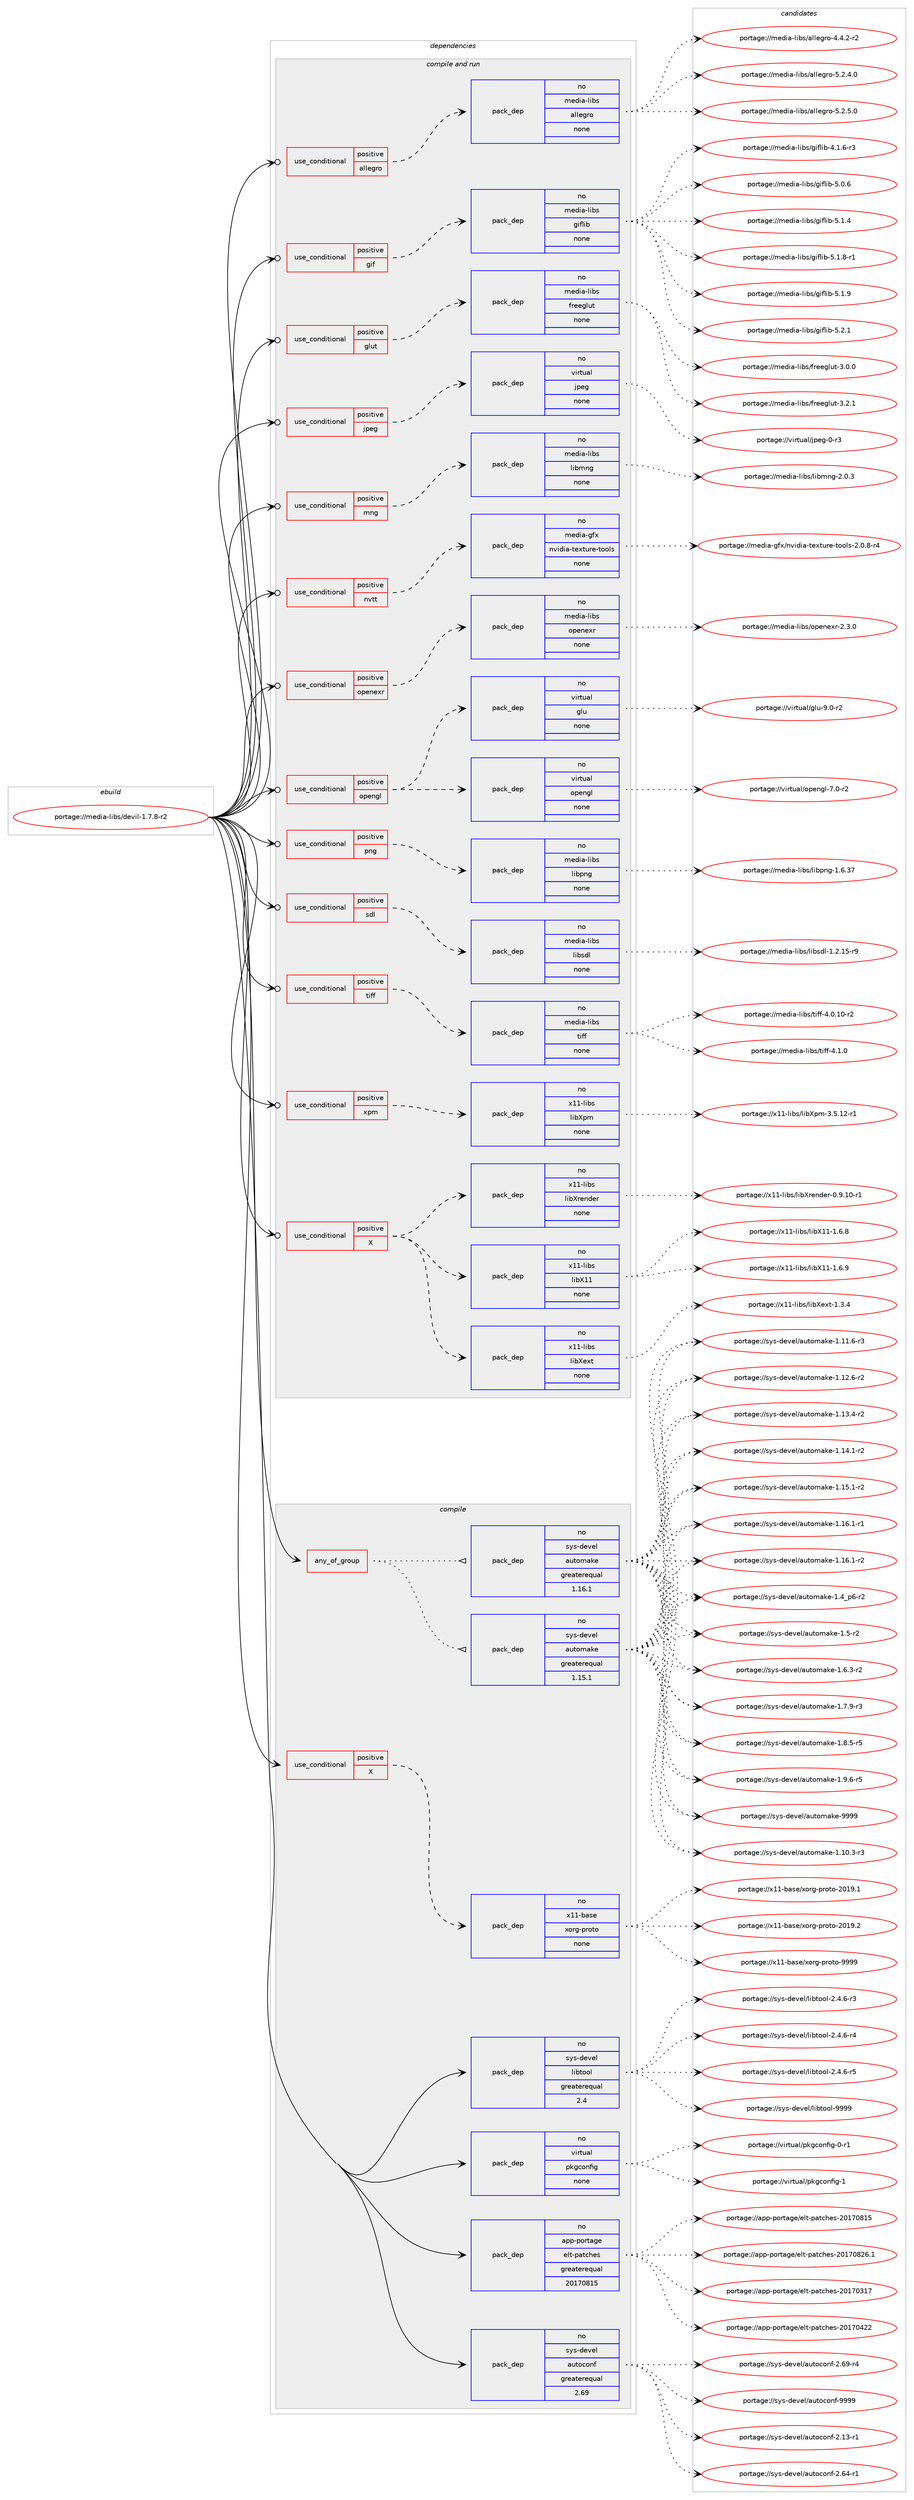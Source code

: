 digraph prolog {

# *************
# Graph options
# *************

newrank=true;
concentrate=true;
compound=true;
graph [rankdir=LR,fontname=Helvetica,fontsize=10,ranksep=1.5];#, ranksep=2.5, nodesep=0.2];
edge  [arrowhead=vee];
node  [fontname=Helvetica,fontsize=10];

# **********
# The ebuild
# **********

subgraph cluster_leftcol {
color=gray;
rank=same;
label=<<i>ebuild</i>>;
id [label="portage://media-libs/devil-1.7.8-r2", color=red, width=4, href="../media-libs/devil-1.7.8-r2.svg"];
}

# ****************
# The dependencies
# ****************

subgraph cluster_midcol {
color=gray;
label=<<i>dependencies</i>>;
subgraph cluster_compile {
fillcolor="#eeeeee";
style=filled;
label=<<i>compile</i>>;
subgraph any5004 {
dependency318003 [label=<<TABLE BORDER="0" CELLBORDER="1" CELLSPACING="0" CELLPADDING="4"><TR><TD CELLPADDING="10">any_of_group</TD></TR></TABLE>>, shape=none, color=red];subgraph pack233529 {
dependency318004 [label=<<TABLE BORDER="0" CELLBORDER="1" CELLSPACING="0" CELLPADDING="4" WIDTH="220"><TR><TD ROWSPAN="6" CELLPADDING="30">pack_dep</TD></TR><TR><TD WIDTH="110">no</TD></TR><TR><TD>sys-devel</TD></TR><TR><TD>automake</TD></TR><TR><TD>greaterequal</TD></TR><TR><TD>1.16.1</TD></TR></TABLE>>, shape=none, color=blue];
}
dependency318003:e -> dependency318004:w [weight=20,style="dotted",arrowhead="oinv"];
subgraph pack233530 {
dependency318005 [label=<<TABLE BORDER="0" CELLBORDER="1" CELLSPACING="0" CELLPADDING="4" WIDTH="220"><TR><TD ROWSPAN="6" CELLPADDING="30">pack_dep</TD></TR><TR><TD WIDTH="110">no</TD></TR><TR><TD>sys-devel</TD></TR><TR><TD>automake</TD></TR><TR><TD>greaterequal</TD></TR><TR><TD>1.15.1</TD></TR></TABLE>>, shape=none, color=blue];
}
dependency318003:e -> dependency318005:w [weight=20,style="dotted",arrowhead="oinv"];
}
id:e -> dependency318003:w [weight=20,style="solid",arrowhead="vee"];
subgraph cond79354 {
dependency318006 [label=<<TABLE BORDER="0" CELLBORDER="1" CELLSPACING="0" CELLPADDING="4"><TR><TD ROWSPAN="3" CELLPADDING="10">use_conditional</TD></TR><TR><TD>positive</TD></TR><TR><TD>X</TD></TR></TABLE>>, shape=none, color=red];
subgraph pack233531 {
dependency318007 [label=<<TABLE BORDER="0" CELLBORDER="1" CELLSPACING="0" CELLPADDING="4" WIDTH="220"><TR><TD ROWSPAN="6" CELLPADDING="30">pack_dep</TD></TR><TR><TD WIDTH="110">no</TD></TR><TR><TD>x11-base</TD></TR><TR><TD>xorg-proto</TD></TR><TR><TD>none</TD></TR><TR><TD></TD></TR></TABLE>>, shape=none, color=blue];
}
dependency318006:e -> dependency318007:w [weight=20,style="dashed",arrowhead="vee"];
}
id:e -> dependency318006:w [weight=20,style="solid",arrowhead="vee"];
subgraph pack233532 {
dependency318008 [label=<<TABLE BORDER="0" CELLBORDER="1" CELLSPACING="0" CELLPADDING="4" WIDTH="220"><TR><TD ROWSPAN="6" CELLPADDING="30">pack_dep</TD></TR><TR><TD WIDTH="110">no</TD></TR><TR><TD>app-portage</TD></TR><TR><TD>elt-patches</TD></TR><TR><TD>greaterequal</TD></TR><TR><TD>20170815</TD></TR></TABLE>>, shape=none, color=blue];
}
id:e -> dependency318008:w [weight=20,style="solid",arrowhead="vee"];
subgraph pack233533 {
dependency318009 [label=<<TABLE BORDER="0" CELLBORDER="1" CELLSPACING="0" CELLPADDING="4" WIDTH="220"><TR><TD ROWSPAN="6" CELLPADDING="30">pack_dep</TD></TR><TR><TD WIDTH="110">no</TD></TR><TR><TD>sys-devel</TD></TR><TR><TD>autoconf</TD></TR><TR><TD>greaterequal</TD></TR><TR><TD>2.69</TD></TR></TABLE>>, shape=none, color=blue];
}
id:e -> dependency318009:w [weight=20,style="solid",arrowhead="vee"];
subgraph pack233534 {
dependency318010 [label=<<TABLE BORDER="0" CELLBORDER="1" CELLSPACING="0" CELLPADDING="4" WIDTH="220"><TR><TD ROWSPAN="6" CELLPADDING="30">pack_dep</TD></TR><TR><TD WIDTH="110">no</TD></TR><TR><TD>sys-devel</TD></TR><TR><TD>libtool</TD></TR><TR><TD>greaterequal</TD></TR><TR><TD>2.4</TD></TR></TABLE>>, shape=none, color=blue];
}
id:e -> dependency318010:w [weight=20,style="solid",arrowhead="vee"];
subgraph pack233535 {
dependency318011 [label=<<TABLE BORDER="0" CELLBORDER="1" CELLSPACING="0" CELLPADDING="4" WIDTH="220"><TR><TD ROWSPAN="6" CELLPADDING="30">pack_dep</TD></TR><TR><TD WIDTH="110">no</TD></TR><TR><TD>virtual</TD></TR><TR><TD>pkgconfig</TD></TR><TR><TD>none</TD></TR><TR><TD></TD></TR></TABLE>>, shape=none, color=blue];
}
id:e -> dependency318011:w [weight=20,style="solid",arrowhead="vee"];
}
subgraph cluster_compileandrun {
fillcolor="#eeeeee";
style=filled;
label=<<i>compile and run</i>>;
subgraph cond79355 {
dependency318012 [label=<<TABLE BORDER="0" CELLBORDER="1" CELLSPACING="0" CELLPADDING="4"><TR><TD ROWSPAN="3" CELLPADDING="10">use_conditional</TD></TR><TR><TD>positive</TD></TR><TR><TD>X</TD></TR></TABLE>>, shape=none, color=red];
subgraph pack233536 {
dependency318013 [label=<<TABLE BORDER="0" CELLBORDER="1" CELLSPACING="0" CELLPADDING="4" WIDTH="220"><TR><TD ROWSPAN="6" CELLPADDING="30">pack_dep</TD></TR><TR><TD WIDTH="110">no</TD></TR><TR><TD>x11-libs</TD></TR><TR><TD>libXext</TD></TR><TR><TD>none</TD></TR><TR><TD></TD></TR></TABLE>>, shape=none, color=blue];
}
dependency318012:e -> dependency318013:w [weight=20,style="dashed",arrowhead="vee"];
subgraph pack233537 {
dependency318014 [label=<<TABLE BORDER="0" CELLBORDER="1" CELLSPACING="0" CELLPADDING="4" WIDTH="220"><TR><TD ROWSPAN="6" CELLPADDING="30">pack_dep</TD></TR><TR><TD WIDTH="110">no</TD></TR><TR><TD>x11-libs</TD></TR><TR><TD>libX11</TD></TR><TR><TD>none</TD></TR><TR><TD></TD></TR></TABLE>>, shape=none, color=blue];
}
dependency318012:e -> dependency318014:w [weight=20,style="dashed",arrowhead="vee"];
subgraph pack233538 {
dependency318015 [label=<<TABLE BORDER="0" CELLBORDER="1" CELLSPACING="0" CELLPADDING="4" WIDTH="220"><TR><TD ROWSPAN="6" CELLPADDING="30">pack_dep</TD></TR><TR><TD WIDTH="110">no</TD></TR><TR><TD>x11-libs</TD></TR><TR><TD>libXrender</TD></TR><TR><TD>none</TD></TR><TR><TD></TD></TR></TABLE>>, shape=none, color=blue];
}
dependency318012:e -> dependency318015:w [weight=20,style="dashed",arrowhead="vee"];
}
id:e -> dependency318012:w [weight=20,style="solid",arrowhead="odotvee"];
subgraph cond79356 {
dependency318016 [label=<<TABLE BORDER="0" CELLBORDER="1" CELLSPACING="0" CELLPADDING="4"><TR><TD ROWSPAN="3" CELLPADDING="10">use_conditional</TD></TR><TR><TD>positive</TD></TR><TR><TD>allegro</TD></TR></TABLE>>, shape=none, color=red];
subgraph pack233539 {
dependency318017 [label=<<TABLE BORDER="0" CELLBORDER="1" CELLSPACING="0" CELLPADDING="4" WIDTH="220"><TR><TD ROWSPAN="6" CELLPADDING="30">pack_dep</TD></TR><TR><TD WIDTH="110">no</TD></TR><TR><TD>media-libs</TD></TR><TR><TD>allegro</TD></TR><TR><TD>none</TD></TR><TR><TD></TD></TR></TABLE>>, shape=none, color=blue];
}
dependency318016:e -> dependency318017:w [weight=20,style="dashed",arrowhead="vee"];
}
id:e -> dependency318016:w [weight=20,style="solid",arrowhead="odotvee"];
subgraph cond79357 {
dependency318018 [label=<<TABLE BORDER="0" CELLBORDER="1" CELLSPACING="0" CELLPADDING="4"><TR><TD ROWSPAN="3" CELLPADDING="10">use_conditional</TD></TR><TR><TD>positive</TD></TR><TR><TD>gif</TD></TR></TABLE>>, shape=none, color=red];
subgraph pack233540 {
dependency318019 [label=<<TABLE BORDER="0" CELLBORDER="1" CELLSPACING="0" CELLPADDING="4" WIDTH="220"><TR><TD ROWSPAN="6" CELLPADDING="30">pack_dep</TD></TR><TR><TD WIDTH="110">no</TD></TR><TR><TD>media-libs</TD></TR><TR><TD>giflib</TD></TR><TR><TD>none</TD></TR><TR><TD></TD></TR></TABLE>>, shape=none, color=blue];
}
dependency318018:e -> dependency318019:w [weight=20,style="dashed",arrowhead="vee"];
}
id:e -> dependency318018:w [weight=20,style="solid",arrowhead="odotvee"];
subgraph cond79358 {
dependency318020 [label=<<TABLE BORDER="0" CELLBORDER="1" CELLSPACING="0" CELLPADDING="4"><TR><TD ROWSPAN="3" CELLPADDING="10">use_conditional</TD></TR><TR><TD>positive</TD></TR><TR><TD>glut</TD></TR></TABLE>>, shape=none, color=red];
subgraph pack233541 {
dependency318021 [label=<<TABLE BORDER="0" CELLBORDER="1" CELLSPACING="0" CELLPADDING="4" WIDTH="220"><TR><TD ROWSPAN="6" CELLPADDING="30">pack_dep</TD></TR><TR><TD WIDTH="110">no</TD></TR><TR><TD>media-libs</TD></TR><TR><TD>freeglut</TD></TR><TR><TD>none</TD></TR><TR><TD></TD></TR></TABLE>>, shape=none, color=blue];
}
dependency318020:e -> dependency318021:w [weight=20,style="dashed",arrowhead="vee"];
}
id:e -> dependency318020:w [weight=20,style="solid",arrowhead="odotvee"];
subgraph cond79359 {
dependency318022 [label=<<TABLE BORDER="0" CELLBORDER="1" CELLSPACING="0" CELLPADDING="4"><TR><TD ROWSPAN="3" CELLPADDING="10">use_conditional</TD></TR><TR><TD>positive</TD></TR><TR><TD>jpeg</TD></TR></TABLE>>, shape=none, color=red];
subgraph pack233542 {
dependency318023 [label=<<TABLE BORDER="0" CELLBORDER="1" CELLSPACING="0" CELLPADDING="4" WIDTH="220"><TR><TD ROWSPAN="6" CELLPADDING="30">pack_dep</TD></TR><TR><TD WIDTH="110">no</TD></TR><TR><TD>virtual</TD></TR><TR><TD>jpeg</TD></TR><TR><TD>none</TD></TR><TR><TD></TD></TR></TABLE>>, shape=none, color=blue];
}
dependency318022:e -> dependency318023:w [weight=20,style="dashed",arrowhead="vee"];
}
id:e -> dependency318022:w [weight=20,style="solid",arrowhead="odotvee"];
subgraph cond79360 {
dependency318024 [label=<<TABLE BORDER="0" CELLBORDER="1" CELLSPACING="0" CELLPADDING="4"><TR><TD ROWSPAN="3" CELLPADDING="10">use_conditional</TD></TR><TR><TD>positive</TD></TR><TR><TD>mng</TD></TR></TABLE>>, shape=none, color=red];
subgraph pack233543 {
dependency318025 [label=<<TABLE BORDER="0" CELLBORDER="1" CELLSPACING="0" CELLPADDING="4" WIDTH="220"><TR><TD ROWSPAN="6" CELLPADDING="30">pack_dep</TD></TR><TR><TD WIDTH="110">no</TD></TR><TR><TD>media-libs</TD></TR><TR><TD>libmng</TD></TR><TR><TD>none</TD></TR><TR><TD></TD></TR></TABLE>>, shape=none, color=blue];
}
dependency318024:e -> dependency318025:w [weight=20,style="dashed",arrowhead="vee"];
}
id:e -> dependency318024:w [weight=20,style="solid",arrowhead="odotvee"];
subgraph cond79361 {
dependency318026 [label=<<TABLE BORDER="0" CELLBORDER="1" CELLSPACING="0" CELLPADDING="4"><TR><TD ROWSPAN="3" CELLPADDING="10">use_conditional</TD></TR><TR><TD>positive</TD></TR><TR><TD>nvtt</TD></TR></TABLE>>, shape=none, color=red];
subgraph pack233544 {
dependency318027 [label=<<TABLE BORDER="0" CELLBORDER="1" CELLSPACING="0" CELLPADDING="4" WIDTH="220"><TR><TD ROWSPAN="6" CELLPADDING="30">pack_dep</TD></TR><TR><TD WIDTH="110">no</TD></TR><TR><TD>media-gfx</TD></TR><TR><TD>nvidia-texture-tools</TD></TR><TR><TD>none</TD></TR><TR><TD></TD></TR></TABLE>>, shape=none, color=blue];
}
dependency318026:e -> dependency318027:w [weight=20,style="dashed",arrowhead="vee"];
}
id:e -> dependency318026:w [weight=20,style="solid",arrowhead="odotvee"];
subgraph cond79362 {
dependency318028 [label=<<TABLE BORDER="0" CELLBORDER="1" CELLSPACING="0" CELLPADDING="4"><TR><TD ROWSPAN="3" CELLPADDING="10">use_conditional</TD></TR><TR><TD>positive</TD></TR><TR><TD>openexr</TD></TR></TABLE>>, shape=none, color=red];
subgraph pack233545 {
dependency318029 [label=<<TABLE BORDER="0" CELLBORDER="1" CELLSPACING="0" CELLPADDING="4" WIDTH="220"><TR><TD ROWSPAN="6" CELLPADDING="30">pack_dep</TD></TR><TR><TD WIDTH="110">no</TD></TR><TR><TD>media-libs</TD></TR><TR><TD>openexr</TD></TR><TR><TD>none</TD></TR><TR><TD></TD></TR></TABLE>>, shape=none, color=blue];
}
dependency318028:e -> dependency318029:w [weight=20,style="dashed",arrowhead="vee"];
}
id:e -> dependency318028:w [weight=20,style="solid",arrowhead="odotvee"];
subgraph cond79363 {
dependency318030 [label=<<TABLE BORDER="0" CELLBORDER="1" CELLSPACING="0" CELLPADDING="4"><TR><TD ROWSPAN="3" CELLPADDING="10">use_conditional</TD></TR><TR><TD>positive</TD></TR><TR><TD>opengl</TD></TR></TABLE>>, shape=none, color=red];
subgraph pack233546 {
dependency318031 [label=<<TABLE BORDER="0" CELLBORDER="1" CELLSPACING="0" CELLPADDING="4" WIDTH="220"><TR><TD ROWSPAN="6" CELLPADDING="30">pack_dep</TD></TR><TR><TD WIDTH="110">no</TD></TR><TR><TD>virtual</TD></TR><TR><TD>opengl</TD></TR><TR><TD>none</TD></TR><TR><TD></TD></TR></TABLE>>, shape=none, color=blue];
}
dependency318030:e -> dependency318031:w [weight=20,style="dashed",arrowhead="vee"];
subgraph pack233547 {
dependency318032 [label=<<TABLE BORDER="0" CELLBORDER="1" CELLSPACING="0" CELLPADDING="4" WIDTH="220"><TR><TD ROWSPAN="6" CELLPADDING="30">pack_dep</TD></TR><TR><TD WIDTH="110">no</TD></TR><TR><TD>virtual</TD></TR><TR><TD>glu</TD></TR><TR><TD>none</TD></TR><TR><TD></TD></TR></TABLE>>, shape=none, color=blue];
}
dependency318030:e -> dependency318032:w [weight=20,style="dashed",arrowhead="vee"];
}
id:e -> dependency318030:w [weight=20,style="solid",arrowhead="odotvee"];
subgraph cond79364 {
dependency318033 [label=<<TABLE BORDER="0" CELLBORDER="1" CELLSPACING="0" CELLPADDING="4"><TR><TD ROWSPAN="3" CELLPADDING="10">use_conditional</TD></TR><TR><TD>positive</TD></TR><TR><TD>png</TD></TR></TABLE>>, shape=none, color=red];
subgraph pack233548 {
dependency318034 [label=<<TABLE BORDER="0" CELLBORDER="1" CELLSPACING="0" CELLPADDING="4" WIDTH="220"><TR><TD ROWSPAN="6" CELLPADDING="30">pack_dep</TD></TR><TR><TD WIDTH="110">no</TD></TR><TR><TD>media-libs</TD></TR><TR><TD>libpng</TD></TR><TR><TD>none</TD></TR><TR><TD></TD></TR></TABLE>>, shape=none, color=blue];
}
dependency318033:e -> dependency318034:w [weight=20,style="dashed",arrowhead="vee"];
}
id:e -> dependency318033:w [weight=20,style="solid",arrowhead="odotvee"];
subgraph cond79365 {
dependency318035 [label=<<TABLE BORDER="0" CELLBORDER="1" CELLSPACING="0" CELLPADDING="4"><TR><TD ROWSPAN="3" CELLPADDING="10">use_conditional</TD></TR><TR><TD>positive</TD></TR><TR><TD>sdl</TD></TR></TABLE>>, shape=none, color=red];
subgraph pack233549 {
dependency318036 [label=<<TABLE BORDER="0" CELLBORDER="1" CELLSPACING="0" CELLPADDING="4" WIDTH="220"><TR><TD ROWSPAN="6" CELLPADDING="30">pack_dep</TD></TR><TR><TD WIDTH="110">no</TD></TR><TR><TD>media-libs</TD></TR><TR><TD>libsdl</TD></TR><TR><TD>none</TD></TR><TR><TD></TD></TR></TABLE>>, shape=none, color=blue];
}
dependency318035:e -> dependency318036:w [weight=20,style="dashed",arrowhead="vee"];
}
id:e -> dependency318035:w [weight=20,style="solid",arrowhead="odotvee"];
subgraph cond79366 {
dependency318037 [label=<<TABLE BORDER="0" CELLBORDER="1" CELLSPACING="0" CELLPADDING="4"><TR><TD ROWSPAN="3" CELLPADDING="10">use_conditional</TD></TR><TR><TD>positive</TD></TR><TR><TD>tiff</TD></TR></TABLE>>, shape=none, color=red];
subgraph pack233550 {
dependency318038 [label=<<TABLE BORDER="0" CELLBORDER="1" CELLSPACING="0" CELLPADDING="4" WIDTH="220"><TR><TD ROWSPAN="6" CELLPADDING="30">pack_dep</TD></TR><TR><TD WIDTH="110">no</TD></TR><TR><TD>media-libs</TD></TR><TR><TD>tiff</TD></TR><TR><TD>none</TD></TR><TR><TD></TD></TR></TABLE>>, shape=none, color=blue];
}
dependency318037:e -> dependency318038:w [weight=20,style="dashed",arrowhead="vee"];
}
id:e -> dependency318037:w [weight=20,style="solid",arrowhead="odotvee"];
subgraph cond79367 {
dependency318039 [label=<<TABLE BORDER="0" CELLBORDER="1" CELLSPACING="0" CELLPADDING="4"><TR><TD ROWSPAN="3" CELLPADDING="10">use_conditional</TD></TR><TR><TD>positive</TD></TR><TR><TD>xpm</TD></TR></TABLE>>, shape=none, color=red];
subgraph pack233551 {
dependency318040 [label=<<TABLE BORDER="0" CELLBORDER="1" CELLSPACING="0" CELLPADDING="4" WIDTH="220"><TR><TD ROWSPAN="6" CELLPADDING="30">pack_dep</TD></TR><TR><TD WIDTH="110">no</TD></TR><TR><TD>x11-libs</TD></TR><TR><TD>libXpm</TD></TR><TR><TD>none</TD></TR><TR><TD></TD></TR></TABLE>>, shape=none, color=blue];
}
dependency318039:e -> dependency318040:w [weight=20,style="dashed",arrowhead="vee"];
}
id:e -> dependency318039:w [weight=20,style="solid",arrowhead="odotvee"];
}
subgraph cluster_run {
fillcolor="#eeeeee";
style=filled;
label=<<i>run</i>>;
}
}

# **************
# The candidates
# **************

subgraph cluster_choices {
rank=same;
color=gray;
label=<<i>candidates</i>>;

subgraph choice233529 {
color=black;
nodesep=1;
choiceportage11512111545100101118101108479711711611110997107101454946494846514511451 [label="portage://sys-devel/automake-1.10.3-r3", color=red, width=4,href="../sys-devel/automake-1.10.3-r3.svg"];
choiceportage11512111545100101118101108479711711611110997107101454946494946544511451 [label="portage://sys-devel/automake-1.11.6-r3", color=red, width=4,href="../sys-devel/automake-1.11.6-r3.svg"];
choiceportage11512111545100101118101108479711711611110997107101454946495046544511450 [label="portage://sys-devel/automake-1.12.6-r2", color=red, width=4,href="../sys-devel/automake-1.12.6-r2.svg"];
choiceportage11512111545100101118101108479711711611110997107101454946495146524511450 [label="portage://sys-devel/automake-1.13.4-r2", color=red, width=4,href="../sys-devel/automake-1.13.4-r2.svg"];
choiceportage11512111545100101118101108479711711611110997107101454946495246494511450 [label="portage://sys-devel/automake-1.14.1-r2", color=red, width=4,href="../sys-devel/automake-1.14.1-r2.svg"];
choiceportage11512111545100101118101108479711711611110997107101454946495346494511450 [label="portage://sys-devel/automake-1.15.1-r2", color=red, width=4,href="../sys-devel/automake-1.15.1-r2.svg"];
choiceportage11512111545100101118101108479711711611110997107101454946495446494511449 [label="portage://sys-devel/automake-1.16.1-r1", color=red, width=4,href="../sys-devel/automake-1.16.1-r1.svg"];
choiceportage11512111545100101118101108479711711611110997107101454946495446494511450 [label="portage://sys-devel/automake-1.16.1-r2", color=red, width=4,href="../sys-devel/automake-1.16.1-r2.svg"];
choiceportage115121115451001011181011084797117116111109971071014549465295112544511450 [label="portage://sys-devel/automake-1.4_p6-r2", color=red, width=4,href="../sys-devel/automake-1.4_p6-r2.svg"];
choiceportage11512111545100101118101108479711711611110997107101454946534511450 [label="portage://sys-devel/automake-1.5-r2", color=red, width=4,href="../sys-devel/automake-1.5-r2.svg"];
choiceportage115121115451001011181011084797117116111109971071014549465446514511450 [label="portage://sys-devel/automake-1.6.3-r2", color=red, width=4,href="../sys-devel/automake-1.6.3-r2.svg"];
choiceportage115121115451001011181011084797117116111109971071014549465546574511451 [label="portage://sys-devel/automake-1.7.9-r3", color=red, width=4,href="../sys-devel/automake-1.7.9-r3.svg"];
choiceportage115121115451001011181011084797117116111109971071014549465646534511453 [label="portage://sys-devel/automake-1.8.5-r5", color=red, width=4,href="../sys-devel/automake-1.8.5-r5.svg"];
choiceportage115121115451001011181011084797117116111109971071014549465746544511453 [label="portage://sys-devel/automake-1.9.6-r5", color=red, width=4,href="../sys-devel/automake-1.9.6-r5.svg"];
choiceportage115121115451001011181011084797117116111109971071014557575757 [label="portage://sys-devel/automake-9999", color=red, width=4,href="../sys-devel/automake-9999.svg"];
dependency318004:e -> choiceportage11512111545100101118101108479711711611110997107101454946494846514511451:w [style=dotted,weight="100"];
dependency318004:e -> choiceportage11512111545100101118101108479711711611110997107101454946494946544511451:w [style=dotted,weight="100"];
dependency318004:e -> choiceportage11512111545100101118101108479711711611110997107101454946495046544511450:w [style=dotted,weight="100"];
dependency318004:e -> choiceportage11512111545100101118101108479711711611110997107101454946495146524511450:w [style=dotted,weight="100"];
dependency318004:e -> choiceportage11512111545100101118101108479711711611110997107101454946495246494511450:w [style=dotted,weight="100"];
dependency318004:e -> choiceportage11512111545100101118101108479711711611110997107101454946495346494511450:w [style=dotted,weight="100"];
dependency318004:e -> choiceportage11512111545100101118101108479711711611110997107101454946495446494511449:w [style=dotted,weight="100"];
dependency318004:e -> choiceportage11512111545100101118101108479711711611110997107101454946495446494511450:w [style=dotted,weight="100"];
dependency318004:e -> choiceportage115121115451001011181011084797117116111109971071014549465295112544511450:w [style=dotted,weight="100"];
dependency318004:e -> choiceportage11512111545100101118101108479711711611110997107101454946534511450:w [style=dotted,weight="100"];
dependency318004:e -> choiceportage115121115451001011181011084797117116111109971071014549465446514511450:w [style=dotted,weight="100"];
dependency318004:e -> choiceportage115121115451001011181011084797117116111109971071014549465546574511451:w [style=dotted,weight="100"];
dependency318004:e -> choiceportage115121115451001011181011084797117116111109971071014549465646534511453:w [style=dotted,weight="100"];
dependency318004:e -> choiceportage115121115451001011181011084797117116111109971071014549465746544511453:w [style=dotted,weight="100"];
dependency318004:e -> choiceportage115121115451001011181011084797117116111109971071014557575757:w [style=dotted,weight="100"];
}
subgraph choice233530 {
color=black;
nodesep=1;
choiceportage11512111545100101118101108479711711611110997107101454946494846514511451 [label="portage://sys-devel/automake-1.10.3-r3", color=red, width=4,href="../sys-devel/automake-1.10.3-r3.svg"];
choiceportage11512111545100101118101108479711711611110997107101454946494946544511451 [label="portage://sys-devel/automake-1.11.6-r3", color=red, width=4,href="../sys-devel/automake-1.11.6-r3.svg"];
choiceportage11512111545100101118101108479711711611110997107101454946495046544511450 [label="portage://sys-devel/automake-1.12.6-r2", color=red, width=4,href="../sys-devel/automake-1.12.6-r2.svg"];
choiceportage11512111545100101118101108479711711611110997107101454946495146524511450 [label="portage://sys-devel/automake-1.13.4-r2", color=red, width=4,href="../sys-devel/automake-1.13.4-r2.svg"];
choiceportage11512111545100101118101108479711711611110997107101454946495246494511450 [label="portage://sys-devel/automake-1.14.1-r2", color=red, width=4,href="../sys-devel/automake-1.14.1-r2.svg"];
choiceportage11512111545100101118101108479711711611110997107101454946495346494511450 [label="portage://sys-devel/automake-1.15.1-r2", color=red, width=4,href="../sys-devel/automake-1.15.1-r2.svg"];
choiceportage11512111545100101118101108479711711611110997107101454946495446494511449 [label="portage://sys-devel/automake-1.16.1-r1", color=red, width=4,href="../sys-devel/automake-1.16.1-r1.svg"];
choiceportage11512111545100101118101108479711711611110997107101454946495446494511450 [label="portage://sys-devel/automake-1.16.1-r2", color=red, width=4,href="../sys-devel/automake-1.16.1-r2.svg"];
choiceportage115121115451001011181011084797117116111109971071014549465295112544511450 [label="portage://sys-devel/automake-1.4_p6-r2", color=red, width=4,href="../sys-devel/automake-1.4_p6-r2.svg"];
choiceportage11512111545100101118101108479711711611110997107101454946534511450 [label="portage://sys-devel/automake-1.5-r2", color=red, width=4,href="../sys-devel/automake-1.5-r2.svg"];
choiceportage115121115451001011181011084797117116111109971071014549465446514511450 [label="portage://sys-devel/automake-1.6.3-r2", color=red, width=4,href="../sys-devel/automake-1.6.3-r2.svg"];
choiceportage115121115451001011181011084797117116111109971071014549465546574511451 [label="portage://sys-devel/automake-1.7.9-r3", color=red, width=4,href="../sys-devel/automake-1.7.9-r3.svg"];
choiceportage115121115451001011181011084797117116111109971071014549465646534511453 [label="portage://sys-devel/automake-1.8.5-r5", color=red, width=4,href="../sys-devel/automake-1.8.5-r5.svg"];
choiceportage115121115451001011181011084797117116111109971071014549465746544511453 [label="portage://sys-devel/automake-1.9.6-r5", color=red, width=4,href="../sys-devel/automake-1.9.6-r5.svg"];
choiceportage115121115451001011181011084797117116111109971071014557575757 [label="portage://sys-devel/automake-9999", color=red, width=4,href="../sys-devel/automake-9999.svg"];
dependency318005:e -> choiceportage11512111545100101118101108479711711611110997107101454946494846514511451:w [style=dotted,weight="100"];
dependency318005:e -> choiceportage11512111545100101118101108479711711611110997107101454946494946544511451:w [style=dotted,weight="100"];
dependency318005:e -> choiceportage11512111545100101118101108479711711611110997107101454946495046544511450:w [style=dotted,weight="100"];
dependency318005:e -> choiceportage11512111545100101118101108479711711611110997107101454946495146524511450:w [style=dotted,weight="100"];
dependency318005:e -> choiceportage11512111545100101118101108479711711611110997107101454946495246494511450:w [style=dotted,weight="100"];
dependency318005:e -> choiceportage11512111545100101118101108479711711611110997107101454946495346494511450:w [style=dotted,weight="100"];
dependency318005:e -> choiceportage11512111545100101118101108479711711611110997107101454946495446494511449:w [style=dotted,weight="100"];
dependency318005:e -> choiceportage11512111545100101118101108479711711611110997107101454946495446494511450:w [style=dotted,weight="100"];
dependency318005:e -> choiceportage115121115451001011181011084797117116111109971071014549465295112544511450:w [style=dotted,weight="100"];
dependency318005:e -> choiceportage11512111545100101118101108479711711611110997107101454946534511450:w [style=dotted,weight="100"];
dependency318005:e -> choiceportage115121115451001011181011084797117116111109971071014549465446514511450:w [style=dotted,weight="100"];
dependency318005:e -> choiceportage115121115451001011181011084797117116111109971071014549465546574511451:w [style=dotted,weight="100"];
dependency318005:e -> choiceportage115121115451001011181011084797117116111109971071014549465646534511453:w [style=dotted,weight="100"];
dependency318005:e -> choiceportage115121115451001011181011084797117116111109971071014549465746544511453:w [style=dotted,weight="100"];
dependency318005:e -> choiceportage115121115451001011181011084797117116111109971071014557575757:w [style=dotted,weight="100"];
}
subgraph choice233531 {
color=black;
nodesep=1;
choiceportage1204949459897115101471201111141034511211411111611145504849574649 [label="portage://x11-base/xorg-proto-2019.1", color=red, width=4,href="../x11-base/xorg-proto-2019.1.svg"];
choiceportage1204949459897115101471201111141034511211411111611145504849574650 [label="portage://x11-base/xorg-proto-2019.2", color=red, width=4,href="../x11-base/xorg-proto-2019.2.svg"];
choiceportage120494945989711510147120111114103451121141111161114557575757 [label="portage://x11-base/xorg-proto-9999", color=red, width=4,href="../x11-base/xorg-proto-9999.svg"];
dependency318007:e -> choiceportage1204949459897115101471201111141034511211411111611145504849574649:w [style=dotted,weight="100"];
dependency318007:e -> choiceportage1204949459897115101471201111141034511211411111611145504849574650:w [style=dotted,weight="100"];
dependency318007:e -> choiceportage120494945989711510147120111114103451121141111161114557575757:w [style=dotted,weight="100"];
}
subgraph choice233532 {
color=black;
nodesep=1;
choiceportage97112112451121111141169710310147101108116451129711699104101115455048495548514955 [label="portage://app-portage/elt-patches-20170317", color=red, width=4,href="../app-portage/elt-patches-20170317.svg"];
choiceportage97112112451121111141169710310147101108116451129711699104101115455048495548525050 [label="portage://app-portage/elt-patches-20170422", color=red, width=4,href="../app-portage/elt-patches-20170422.svg"];
choiceportage97112112451121111141169710310147101108116451129711699104101115455048495548564953 [label="portage://app-portage/elt-patches-20170815", color=red, width=4,href="../app-portage/elt-patches-20170815.svg"];
choiceportage971121124511211111411697103101471011081164511297116991041011154550484955485650544649 [label="portage://app-portage/elt-patches-20170826.1", color=red, width=4,href="../app-portage/elt-patches-20170826.1.svg"];
dependency318008:e -> choiceportage97112112451121111141169710310147101108116451129711699104101115455048495548514955:w [style=dotted,weight="100"];
dependency318008:e -> choiceportage97112112451121111141169710310147101108116451129711699104101115455048495548525050:w [style=dotted,weight="100"];
dependency318008:e -> choiceportage97112112451121111141169710310147101108116451129711699104101115455048495548564953:w [style=dotted,weight="100"];
dependency318008:e -> choiceportage971121124511211111411697103101471011081164511297116991041011154550484955485650544649:w [style=dotted,weight="100"];
}
subgraph choice233533 {
color=black;
nodesep=1;
choiceportage1151211154510010111810110847971171161119911111010245504649514511449 [label="portage://sys-devel/autoconf-2.13-r1", color=red, width=4,href="../sys-devel/autoconf-2.13-r1.svg"];
choiceportage1151211154510010111810110847971171161119911111010245504654524511449 [label="portage://sys-devel/autoconf-2.64-r1", color=red, width=4,href="../sys-devel/autoconf-2.64-r1.svg"];
choiceportage1151211154510010111810110847971171161119911111010245504654574511452 [label="portage://sys-devel/autoconf-2.69-r4", color=red, width=4,href="../sys-devel/autoconf-2.69-r4.svg"];
choiceportage115121115451001011181011084797117116111991111101024557575757 [label="portage://sys-devel/autoconf-9999", color=red, width=4,href="../sys-devel/autoconf-9999.svg"];
dependency318009:e -> choiceportage1151211154510010111810110847971171161119911111010245504649514511449:w [style=dotted,weight="100"];
dependency318009:e -> choiceportage1151211154510010111810110847971171161119911111010245504654524511449:w [style=dotted,weight="100"];
dependency318009:e -> choiceportage1151211154510010111810110847971171161119911111010245504654574511452:w [style=dotted,weight="100"];
dependency318009:e -> choiceportage115121115451001011181011084797117116111991111101024557575757:w [style=dotted,weight="100"];
}
subgraph choice233534 {
color=black;
nodesep=1;
choiceportage1151211154510010111810110847108105981161111111084550465246544511451 [label="portage://sys-devel/libtool-2.4.6-r3", color=red, width=4,href="../sys-devel/libtool-2.4.6-r3.svg"];
choiceportage1151211154510010111810110847108105981161111111084550465246544511452 [label="portage://sys-devel/libtool-2.4.6-r4", color=red, width=4,href="../sys-devel/libtool-2.4.6-r4.svg"];
choiceportage1151211154510010111810110847108105981161111111084550465246544511453 [label="portage://sys-devel/libtool-2.4.6-r5", color=red, width=4,href="../sys-devel/libtool-2.4.6-r5.svg"];
choiceportage1151211154510010111810110847108105981161111111084557575757 [label="portage://sys-devel/libtool-9999", color=red, width=4,href="../sys-devel/libtool-9999.svg"];
dependency318010:e -> choiceportage1151211154510010111810110847108105981161111111084550465246544511451:w [style=dotted,weight="100"];
dependency318010:e -> choiceportage1151211154510010111810110847108105981161111111084550465246544511452:w [style=dotted,weight="100"];
dependency318010:e -> choiceportage1151211154510010111810110847108105981161111111084550465246544511453:w [style=dotted,weight="100"];
dependency318010:e -> choiceportage1151211154510010111810110847108105981161111111084557575757:w [style=dotted,weight="100"];
}
subgraph choice233535 {
color=black;
nodesep=1;
choiceportage11810511411611797108471121071039911111010210510345484511449 [label="portage://virtual/pkgconfig-0-r1", color=red, width=4,href="../virtual/pkgconfig-0-r1.svg"];
choiceportage1181051141161179710847112107103991111101021051034549 [label="portage://virtual/pkgconfig-1", color=red, width=4,href="../virtual/pkgconfig-1.svg"];
dependency318011:e -> choiceportage11810511411611797108471121071039911111010210510345484511449:w [style=dotted,weight="100"];
dependency318011:e -> choiceportage1181051141161179710847112107103991111101021051034549:w [style=dotted,weight="100"];
}
subgraph choice233536 {
color=black;
nodesep=1;
choiceportage12049494510810598115471081059888101120116454946514652 [label="portage://x11-libs/libXext-1.3.4", color=red, width=4,href="../x11-libs/libXext-1.3.4.svg"];
dependency318013:e -> choiceportage12049494510810598115471081059888101120116454946514652:w [style=dotted,weight="100"];
}
subgraph choice233537 {
color=black;
nodesep=1;
choiceportage120494945108105981154710810598884949454946544656 [label="portage://x11-libs/libX11-1.6.8", color=red, width=4,href="../x11-libs/libX11-1.6.8.svg"];
choiceportage120494945108105981154710810598884949454946544657 [label="portage://x11-libs/libX11-1.6.9", color=red, width=4,href="../x11-libs/libX11-1.6.9.svg"];
dependency318014:e -> choiceportage120494945108105981154710810598884949454946544656:w [style=dotted,weight="100"];
dependency318014:e -> choiceportage120494945108105981154710810598884949454946544657:w [style=dotted,weight="100"];
}
subgraph choice233538 {
color=black;
nodesep=1;
choiceportage12049494510810598115471081059888114101110100101114454846574649484511449 [label="portage://x11-libs/libXrender-0.9.10-r1", color=red, width=4,href="../x11-libs/libXrender-0.9.10-r1.svg"];
dependency318015:e -> choiceportage12049494510810598115471081059888114101110100101114454846574649484511449:w [style=dotted,weight="100"];
}
subgraph choice233539 {
color=black;
nodesep=1;
choiceportage10910110010597451081059811547971081081011031141114552465246504511450 [label="portage://media-libs/allegro-4.4.2-r2", color=red, width=4,href="../media-libs/allegro-4.4.2-r2.svg"];
choiceportage10910110010597451081059811547971081081011031141114553465046524648 [label="portage://media-libs/allegro-5.2.4.0", color=red, width=4,href="../media-libs/allegro-5.2.4.0.svg"];
choiceportage10910110010597451081059811547971081081011031141114553465046534648 [label="portage://media-libs/allegro-5.2.5.0", color=red, width=4,href="../media-libs/allegro-5.2.5.0.svg"];
dependency318017:e -> choiceportage10910110010597451081059811547971081081011031141114552465246504511450:w [style=dotted,weight="100"];
dependency318017:e -> choiceportage10910110010597451081059811547971081081011031141114553465046524648:w [style=dotted,weight="100"];
dependency318017:e -> choiceportage10910110010597451081059811547971081081011031141114553465046534648:w [style=dotted,weight="100"];
}
subgraph choice233540 {
color=black;
nodesep=1;
choiceportage10910110010597451081059811547103105102108105984552464946544511451 [label="portage://media-libs/giflib-4.1.6-r3", color=red, width=4,href="../media-libs/giflib-4.1.6-r3.svg"];
choiceportage1091011001059745108105981154710310510210810598455346484654 [label="portage://media-libs/giflib-5.0.6", color=red, width=4,href="../media-libs/giflib-5.0.6.svg"];
choiceportage1091011001059745108105981154710310510210810598455346494652 [label="portage://media-libs/giflib-5.1.4", color=red, width=4,href="../media-libs/giflib-5.1.4.svg"];
choiceportage10910110010597451081059811547103105102108105984553464946564511449 [label="portage://media-libs/giflib-5.1.8-r1", color=red, width=4,href="../media-libs/giflib-5.1.8-r1.svg"];
choiceportage1091011001059745108105981154710310510210810598455346494657 [label="portage://media-libs/giflib-5.1.9", color=red, width=4,href="../media-libs/giflib-5.1.9.svg"];
choiceportage1091011001059745108105981154710310510210810598455346504649 [label="portage://media-libs/giflib-5.2.1", color=red, width=4,href="../media-libs/giflib-5.2.1.svg"];
dependency318019:e -> choiceportage10910110010597451081059811547103105102108105984552464946544511451:w [style=dotted,weight="100"];
dependency318019:e -> choiceportage1091011001059745108105981154710310510210810598455346484654:w [style=dotted,weight="100"];
dependency318019:e -> choiceportage1091011001059745108105981154710310510210810598455346494652:w [style=dotted,weight="100"];
dependency318019:e -> choiceportage10910110010597451081059811547103105102108105984553464946564511449:w [style=dotted,weight="100"];
dependency318019:e -> choiceportage1091011001059745108105981154710310510210810598455346494657:w [style=dotted,weight="100"];
dependency318019:e -> choiceportage1091011001059745108105981154710310510210810598455346504649:w [style=dotted,weight="100"];
}
subgraph choice233541 {
color=black;
nodesep=1;
choiceportage10910110010597451081059811547102114101101103108117116455146484648 [label="portage://media-libs/freeglut-3.0.0", color=red, width=4,href="../media-libs/freeglut-3.0.0.svg"];
choiceportage10910110010597451081059811547102114101101103108117116455146504649 [label="portage://media-libs/freeglut-3.2.1", color=red, width=4,href="../media-libs/freeglut-3.2.1.svg"];
dependency318021:e -> choiceportage10910110010597451081059811547102114101101103108117116455146484648:w [style=dotted,weight="100"];
dependency318021:e -> choiceportage10910110010597451081059811547102114101101103108117116455146504649:w [style=dotted,weight="100"];
}
subgraph choice233542 {
color=black;
nodesep=1;
choiceportage118105114116117971084710611210110345484511451 [label="portage://virtual/jpeg-0-r3", color=red, width=4,href="../virtual/jpeg-0-r3.svg"];
dependency318023:e -> choiceportage118105114116117971084710611210110345484511451:w [style=dotted,weight="100"];
}
subgraph choice233543 {
color=black;
nodesep=1;
choiceportage1091011001059745108105981154710810598109110103455046484651 [label="portage://media-libs/libmng-2.0.3", color=red, width=4,href="../media-libs/libmng-2.0.3.svg"];
dependency318025:e -> choiceportage1091011001059745108105981154710810598109110103455046484651:w [style=dotted,weight="100"];
}
subgraph choice233544 {
color=black;
nodesep=1;
choiceportage1091011001059745103102120471101181051001059745116101120116117114101451161111111081154550464846564511452 [label="portage://media-gfx/nvidia-texture-tools-2.0.8-r4", color=red, width=4,href="../media-gfx/nvidia-texture-tools-2.0.8-r4.svg"];
dependency318027:e -> choiceportage1091011001059745103102120471101181051001059745116101120116117114101451161111111081154550464846564511452:w [style=dotted,weight="100"];
}
subgraph choice233545 {
color=black;
nodesep=1;
choiceportage10910110010597451081059811547111112101110101120114455046514648 [label="portage://media-libs/openexr-2.3.0", color=red, width=4,href="../media-libs/openexr-2.3.0.svg"];
dependency318029:e -> choiceportage10910110010597451081059811547111112101110101120114455046514648:w [style=dotted,weight="100"];
}
subgraph choice233546 {
color=black;
nodesep=1;
choiceportage1181051141161179710847111112101110103108455546484511450 [label="portage://virtual/opengl-7.0-r2", color=red, width=4,href="../virtual/opengl-7.0-r2.svg"];
dependency318031:e -> choiceportage1181051141161179710847111112101110103108455546484511450:w [style=dotted,weight="100"];
}
subgraph choice233547 {
color=black;
nodesep=1;
choiceportage1181051141161179710847103108117455746484511450 [label="portage://virtual/glu-9.0-r2", color=red, width=4,href="../virtual/glu-9.0-r2.svg"];
dependency318032:e -> choiceportage1181051141161179710847103108117455746484511450:w [style=dotted,weight="100"];
}
subgraph choice233548 {
color=black;
nodesep=1;
choiceportage109101100105974510810598115471081059811211010345494654465155 [label="portage://media-libs/libpng-1.6.37", color=red, width=4,href="../media-libs/libpng-1.6.37.svg"];
dependency318034:e -> choiceportage109101100105974510810598115471081059811211010345494654465155:w [style=dotted,weight="100"];
}
subgraph choice233549 {
color=black;
nodesep=1;
choiceportage1091011001059745108105981154710810598115100108454946504649534511457 [label="portage://media-libs/libsdl-1.2.15-r9", color=red, width=4,href="../media-libs/libsdl-1.2.15-r9.svg"];
dependency318036:e -> choiceportage1091011001059745108105981154710810598115100108454946504649534511457:w [style=dotted,weight="100"];
}
subgraph choice233550 {
color=black;
nodesep=1;
choiceportage10910110010597451081059811547116105102102455246484649484511450 [label="portage://media-libs/tiff-4.0.10-r2", color=red, width=4,href="../media-libs/tiff-4.0.10-r2.svg"];
choiceportage10910110010597451081059811547116105102102455246494648 [label="portage://media-libs/tiff-4.1.0", color=red, width=4,href="../media-libs/tiff-4.1.0.svg"];
dependency318038:e -> choiceportage10910110010597451081059811547116105102102455246484649484511450:w [style=dotted,weight="100"];
dependency318038:e -> choiceportage10910110010597451081059811547116105102102455246494648:w [style=dotted,weight="100"];
}
subgraph choice233551 {
color=black;
nodesep=1;
choiceportage12049494510810598115471081059888112109455146534649504511449 [label="portage://x11-libs/libXpm-3.5.12-r1", color=red, width=4,href="../x11-libs/libXpm-3.5.12-r1.svg"];
dependency318040:e -> choiceportage12049494510810598115471081059888112109455146534649504511449:w [style=dotted,weight="100"];
}
}

}
